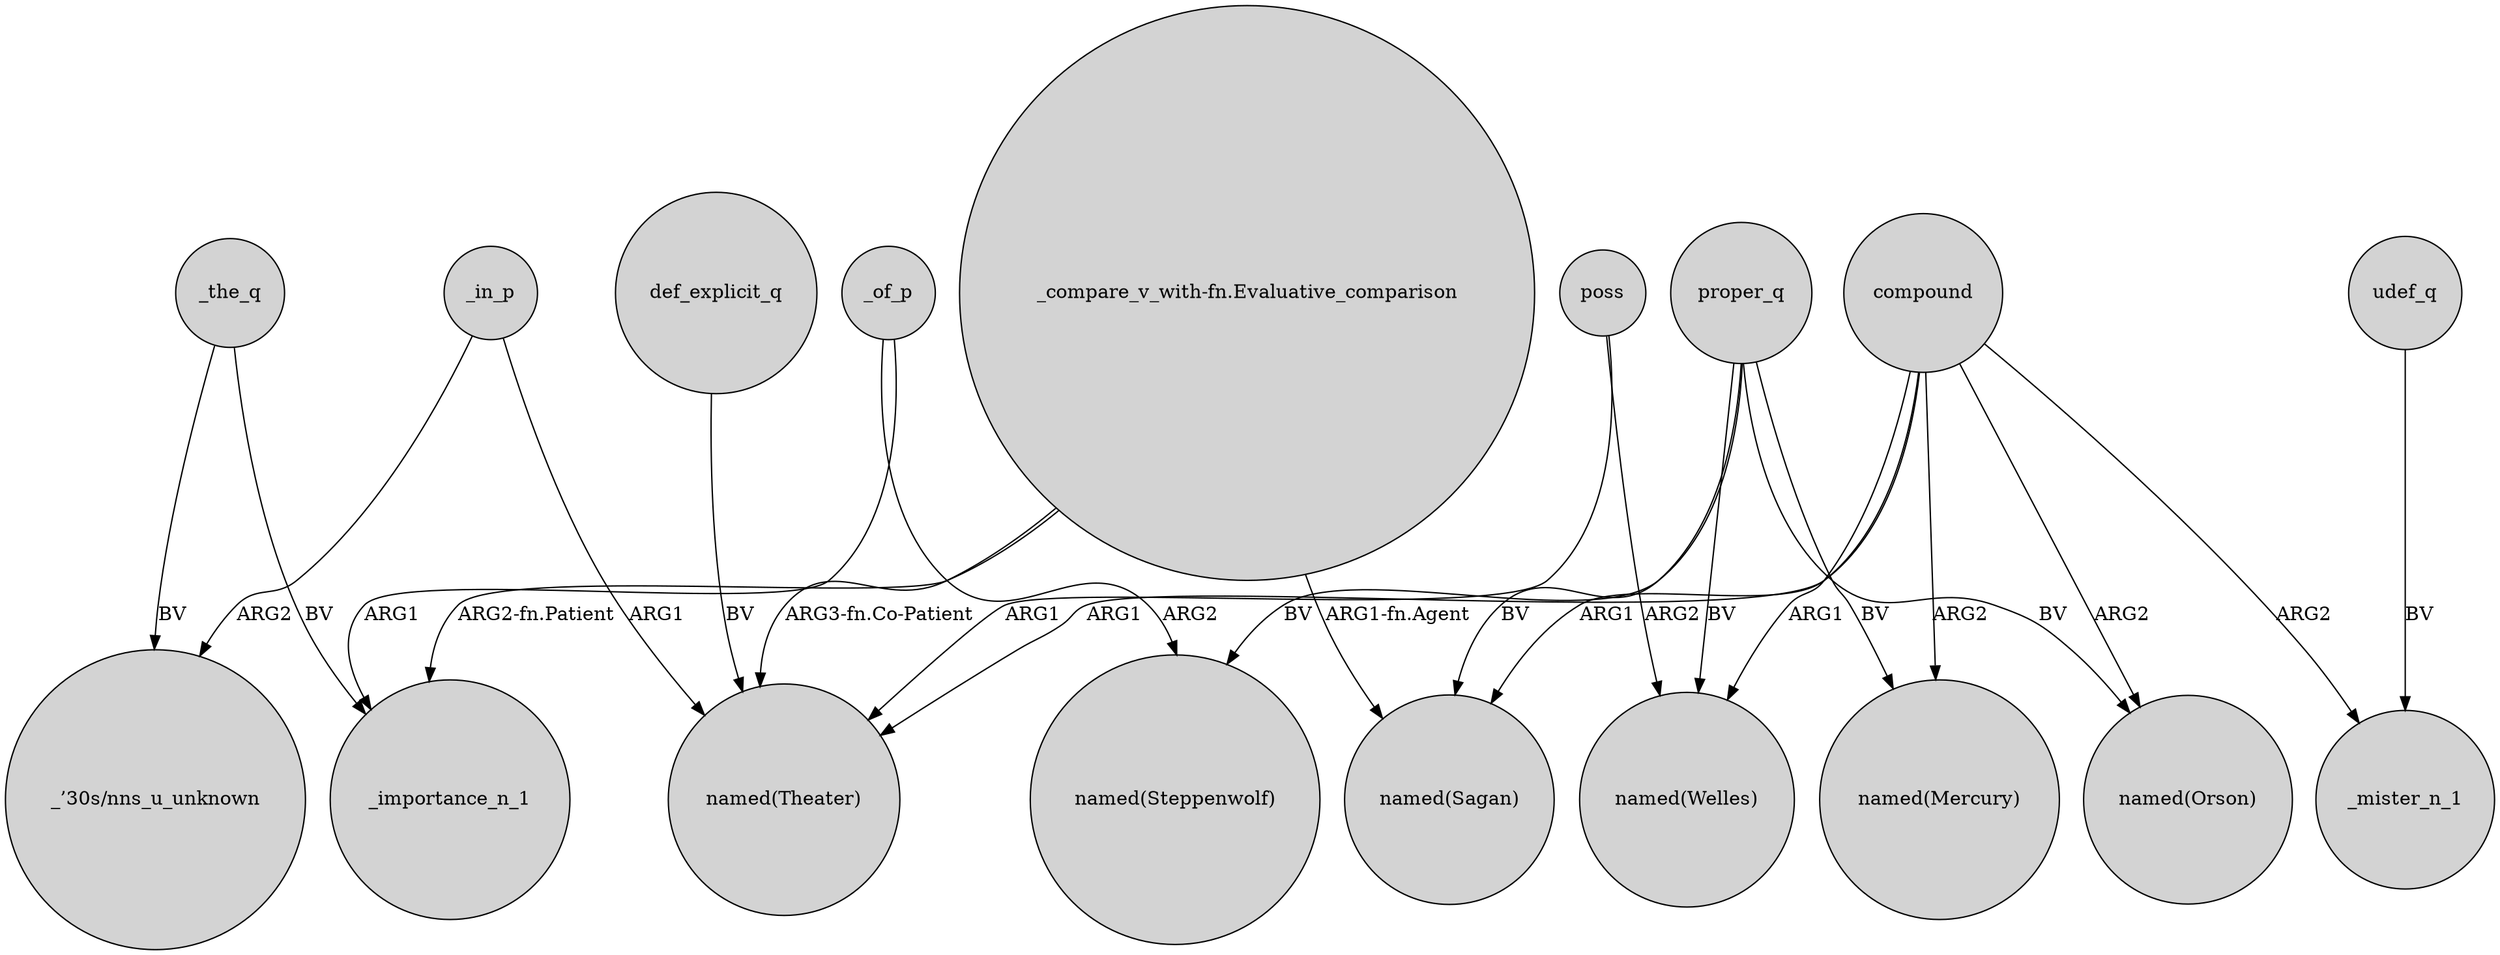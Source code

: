 digraph {
	node [shape=circle style=filled]
	_of_p -> _importance_n_1 [label=ARG1]
	_in_p -> "named(Theater)" [label=ARG1]
	compound -> "named(Mercury)" [label=ARG2]
	_of_p -> "named(Steppenwolf)" [label=ARG2]
	def_explicit_q -> "named(Theater)" [label=BV]
	"_compare_v_with-fn.Evaluative_comparison" -> "named(Theater)" [label="ARG3-fn.Co-Patient"]
	compound -> _mister_n_1 [label=ARG2]
	proper_q -> "named(Steppenwolf)" [label=BV]
	udef_q -> _mister_n_1 [label=BV]
	proper_q -> "named(Orson)" [label=BV]
	proper_q -> "named(Mercury)" [label=BV]
	compound -> "named(Theater)" [label=ARG1]
	"_compare_v_with-fn.Evaluative_comparison" -> _importance_n_1 [label="ARG2-fn.Patient"]
	compound -> "named(Welles)" [label=ARG1]
	_the_q -> "_’30s/nns_u_unknown" [label=BV]
	compound -> "named(Sagan)" [label=ARG1]
	"_compare_v_with-fn.Evaluative_comparison" -> "named(Sagan)" [label="ARG1-fn.Agent"]
	_the_q -> _importance_n_1 [label=BV]
	proper_q -> "named(Welles)" [label=BV]
	compound -> "named(Orson)" [label=ARG2]
	poss -> "named(Theater)" [label=ARG1]
	poss -> "named(Welles)" [label=ARG2]
	proper_q -> "named(Sagan)" [label=BV]
	_in_p -> "_’30s/nns_u_unknown" [label=ARG2]
}
